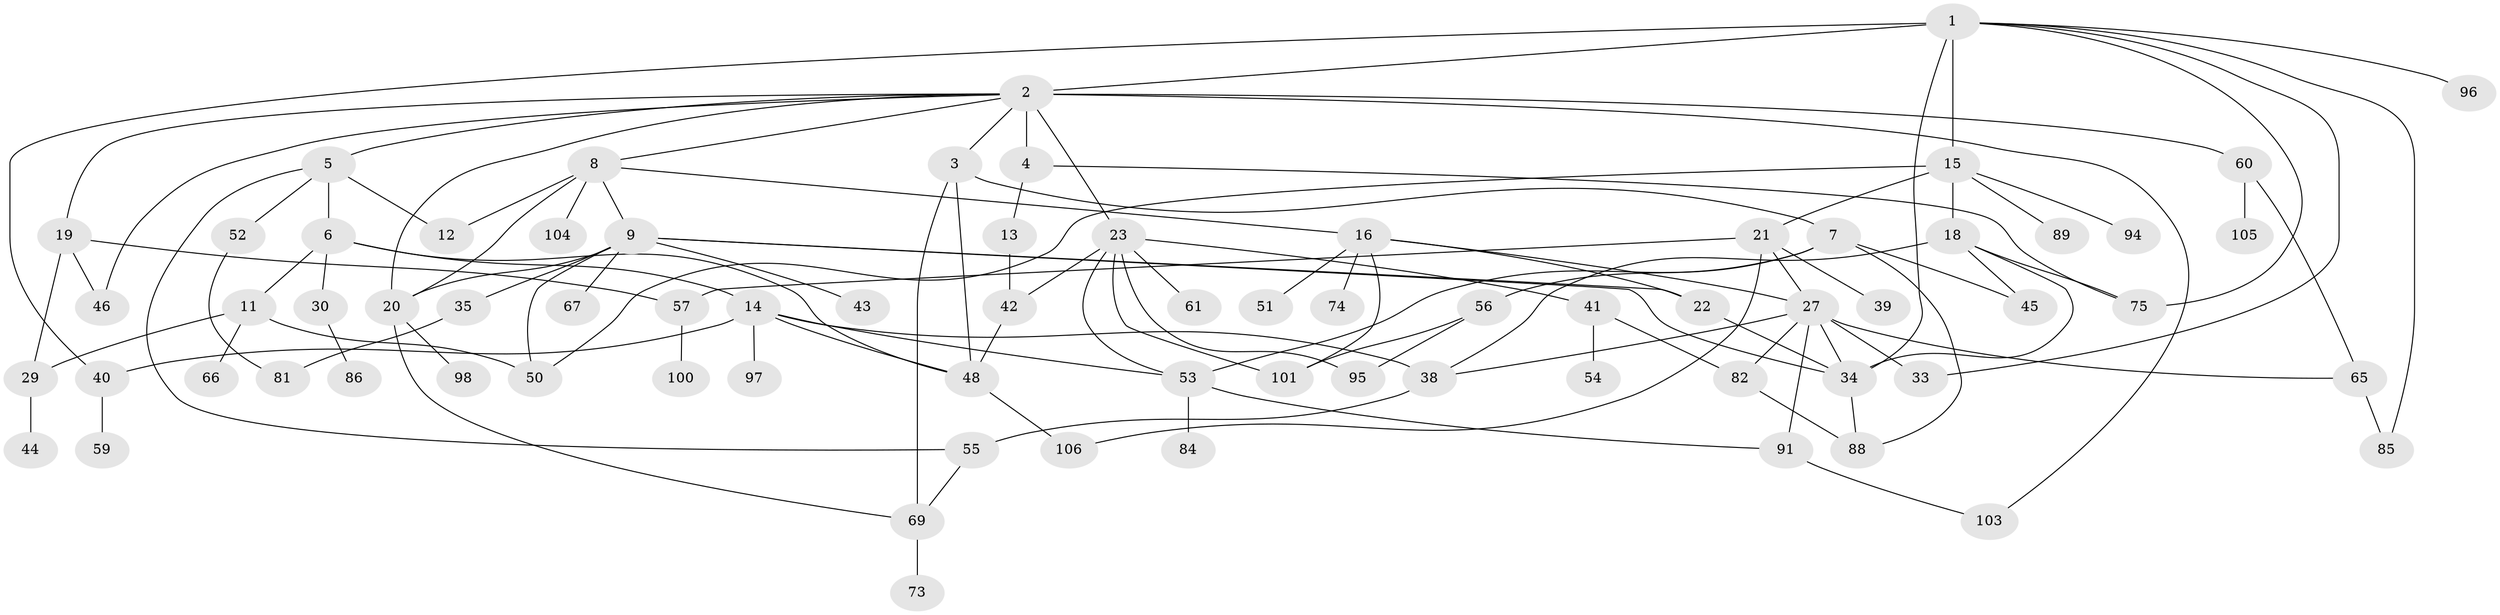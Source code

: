 // Generated by graph-tools (version 1.1) at 2025/51/02/27/25 19:51:37]
// undirected, 74 vertices, 115 edges
graph export_dot {
graph [start="1"]
  node [color=gray90,style=filled];
  1 [super="+72"];
  2 [super="+17"];
  3;
  4;
  5 [super="+71"];
  6;
  7 [super="+28"];
  8 [super="+37"];
  9 [super="+10"];
  11 [super="+25"];
  12;
  13 [super="+92"];
  14 [super="+24"];
  15 [super="+87"];
  16 [super="+32"];
  18 [super="+31"];
  19 [super="+26"];
  20 [super="+99"];
  21 [super="+49"];
  22 [super="+79"];
  23 [super="+47"];
  27 [super="+62"];
  29 [super="+64"];
  30;
  33 [super="+77"];
  34 [super="+36"];
  35;
  38 [super="+78"];
  39;
  40 [super="+58"];
  41;
  42;
  43;
  44;
  45;
  46 [super="+90"];
  48 [super="+80"];
  50 [super="+76"];
  51;
  52;
  53 [super="+68"];
  54;
  55 [super="+83"];
  56;
  57 [super="+63"];
  59;
  60 [super="+70"];
  61;
  65;
  66;
  67;
  69 [super="+93"];
  73;
  74;
  75;
  81 [super="+102"];
  82;
  84;
  85;
  86;
  88;
  89;
  91;
  94;
  95;
  96;
  97;
  98;
  100;
  101;
  103;
  104;
  105;
  106;
  1 -- 2 [weight=2];
  1 -- 15;
  1 -- 96;
  1 -- 33;
  1 -- 85;
  1 -- 75;
  1 -- 34;
  1 -- 40;
  2 -- 3;
  2 -- 4 [weight=2];
  2 -- 5;
  2 -- 8;
  2 -- 23;
  2 -- 46;
  2 -- 60;
  2 -- 103;
  2 -- 19;
  2 -- 20;
  3 -- 7;
  3 -- 48;
  3 -- 69;
  4 -- 13;
  4 -- 75;
  5 -- 6;
  5 -- 12;
  5 -- 52;
  5 -- 55;
  6 -- 11;
  6 -- 14;
  6 -- 30;
  6 -- 48;
  7 -- 53;
  7 -- 56;
  7 -- 88;
  7 -- 45;
  8 -- 9;
  8 -- 16;
  8 -- 12;
  8 -- 20;
  8 -- 104;
  9 -- 35;
  9 -- 43;
  9 -- 34;
  9 -- 67;
  9 -- 50;
  9 -- 20;
  9 -- 22;
  11 -- 50;
  11 -- 66;
  11 -- 29;
  13 -- 42;
  14 -- 48;
  14 -- 97;
  14 -- 53;
  14 -- 38 [weight=2];
  14 -- 40;
  15 -- 18;
  15 -- 21;
  15 -- 89;
  15 -- 94;
  15 -- 50;
  16 -- 51;
  16 -- 101;
  16 -- 27;
  16 -- 74;
  16 -- 22;
  18 -- 45;
  18 -- 75;
  18 -- 34;
  18 -- 38;
  19 -- 29;
  19 -- 57;
  19 -- 46;
  20 -- 98;
  20 -- 69;
  21 -- 27;
  21 -- 39;
  21 -- 57;
  21 -- 106;
  22 -- 34;
  23 -- 41;
  23 -- 61;
  23 -- 42;
  23 -- 101;
  23 -- 95;
  23 -- 53;
  27 -- 33;
  27 -- 91;
  27 -- 82;
  27 -- 65;
  27 -- 34;
  27 -- 38;
  29 -- 44;
  30 -- 86;
  34 -- 88;
  35 -- 81;
  38 -- 55;
  40 -- 59;
  41 -- 54;
  41 -- 82;
  42 -- 48;
  48 -- 106;
  52 -- 81;
  53 -- 84;
  53 -- 91;
  55 -- 69;
  56 -- 95;
  56 -- 101;
  57 -- 100;
  60 -- 65;
  60 -- 105;
  65 -- 85;
  69 -- 73;
  82 -- 88;
  91 -- 103;
}
